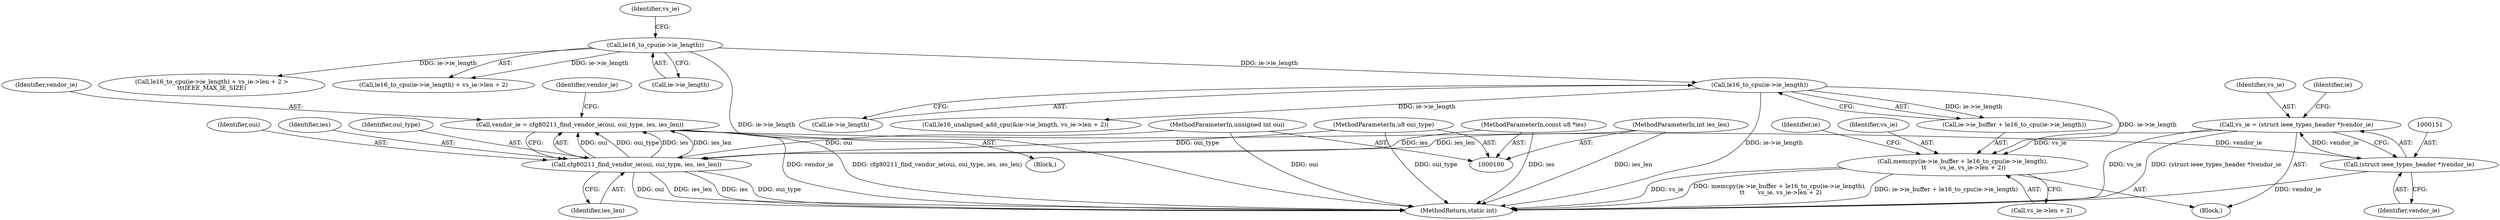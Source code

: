 digraph "0_linux_7caac62ed598a196d6ddf8d9c121e12e082cac3@API" {
"1000169" [label="(Call,memcpy(ie->ie_buffer + le16_to_cpu(ie->ie_length),\n \t\t       vs_ie, vs_ie->len + 2))"];
"1000174" [label="(Call,le16_to_cpu(ie->ie_length))"];
"1000156" [label="(Call,le16_to_cpu(ie->ie_length))"];
"1000148" [label="(Call,vs_ie = (struct ieee_types_header *)vendor_ie)"];
"1000150" [label="(Call,(struct ieee_types_header *)vendor_ie)"];
"1000115" [label="(Call,vendor_ie = cfg80211_find_vendor_ie(oui, oui_type, ies, ies_len))"];
"1000117" [label="(Call,cfg80211_find_vendor_ie(oui, oui_type, ies, ies_len))"];
"1000105" [label="(MethodParameterIn,unsigned int oui)"];
"1000106" [label="(MethodParameterIn,u8 oui_type)"];
"1000101" [label="(MethodParameterIn,const u8 *ies)"];
"1000102" [label="(MethodParameterIn,int ies_len)"];
"1000175" [label="(Call,ie->ie_length)"];
"1000174" [label="(Call,le16_to_cpu(ie->ie_length))"];
"1000107" [label="(Block,)"];
"1000118" [label="(Identifier,oui)"];
"1000184" [label="(Call,le16_unaligned_add_cpu(&ie->ie_length, vs_ie->len + 2))"];
"1000121" [label="(Identifier,ies_len)"];
"1000124" [label="(Block,)"];
"1000187" [label="(Identifier,ie)"];
"1000101" [label="(MethodParameterIn,const u8 *ies)"];
"1000170" [label="(Call,ie->ie_buffer + le16_to_cpu(ie->ie_length))"];
"1000154" [label="(Call,le16_to_cpu(ie->ie_length) + vs_ie->len + 2 >\n\t\t\tIEEE_MAX_IE_SIZE)"];
"1000120" [label="(Identifier,ies)"];
"1000155" [label="(Call,le16_to_cpu(ie->ie_length) + vs_ie->len + 2)"];
"1000162" [label="(Identifier,vs_ie)"];
"1000102" [label="(MethodParameterIn,int ies_len)"];
"1000152" [label="(Identifier,vendor_ie)"];
"1000119" [label="(Identifier,oui_type)"];
"1000106" [label="(MethodParameterIn,u8 oui_type)"];
"1000178" [label="(Identifier,vs_ie)"];
"1000212" [label="(MethodReturn,static int)"];
"1000158" [label="(Identifier,ie)"];
"1000169" [label="(Call,memcpy(ie->ie_buffer + le16_to_cpu(ie->ie_length),\n \t\t       vs_ie, vs_ie->len + 2))"];
"1000105" [label="(MethodParameterIn,unsigned int oui)"];
"1000148" [label="(Call,vs_ie = (struct ieee_types_header *)vendor_ie)"];
"1000117" [label="(Call,cfg80211_find_vendor_ie(oui, oui_type, ies, ies_len))"];
"1000150" [label="(Call,(struct ieee_types_header *)vendor_ie)"];
"1000157" [label="(Call,ie->ie_length)"];
"1000123" [label="(Identifier,vendor_ie)"];
"1000149" [label="(Identifier,vs_ie)"];
"1000179" [label="(Call,vs_ie->len + 2)"];
"1000156" [label="(Call,le16_to_cpu(ie->ie_length))"];
"1000115" [label="(Call,vendor_ie = cfg80211_find_vendor_ie(oui, oui_type, ies, ies_len))"];
"1000116" [label="(Identifier,vendor_ie)"];
"1000169" -> "1000124"  [label="AST: "];
"1000169" -> "1000179"  [label="CFG: "];
"1000170" -> "1000169"  [label="AST: "];
"1000178" -> "1000169"  [label="AST: "];
"1000179" -> "1000169"  [label="AST: "];
"1000187" -> "1000169"  [label="CFG: "];
"1000169" -> "1000212"  [label="DDG: vs_ie"];
"1000169" -> "1000212"  [label="DDG: memcpy(ie->ie_buffer + le16_to_cpu(ie->ie_length),\n \t\t       vs_ie, vs_ie->len + 2)"];
"1000169" -> "1000212"  [label="DDG: ie->ie_buffer + le16_to_cpu(ie->ie_length)"];
"1000174" -> "1000169"  [label="DDG: ie->ie_length"];
"1000148" -> "1000169"  [label="DDG: vs_ie"];
"1000174" -> "1000170"  [label="AST: "];
"1000174" -> "1000175"  [label="CFG: "];
"1000175" -> "1000174"  [label="AST: "];
"1000170" -> "1000174"  [label="CFG: "];
"1000174" -> "1000212"  [label="DDG: ie->ie_length"];
"1000174" -> "1000170"  [label="DDG: ie->ie_length"];
"1000156" -> "1000174"  [label="DDG: ie->ie_length"];
"1000174" -> "1000184"  [label="DDG: ie->ie_length"];
"1000156" -> "1000155"  [label="AST: "];
"1000156" -> "1000157"  [label="CFG: "];
"1000157" -> "1000156"  [label="AST: "];
"1000162" -> "1000156"  [label="CFG: "];
"1000156" -> "1000212"  [label="DDG: ie->ie_length"];
"1000156" -> "1000154"  [label="DDG: ie->ie_length"];
"1000156" -> "1000155"  [label="DDG: ie->ie_length"];
"1000148" -> "1000124"  [label="AST: "];
"1000148" -> "1000150"  [label="CFG: "];
"1000149" -> "1000148"  [label="AST: "];
"1000150" -> "1000148"  [label="AST: "];
"1000158" -> "1000148"  [label="CFG: "];
"1000148" -> "1000212"  [label="DDG: vs_ie"];
"1000148" -> "1000212"  [label="DDG: (struct ieee_types_header *)vendor_ie"];
"1000150" -> "1000148"  [label="DDG: vendor_ie"];
"1000150" -> "1000152"  [label="CFG: "];
"1000151" -> "1000150"  [label="AST: "];
"1000152" -> "1000150"  [label="AST: "];
"1000150" -> "1000212"  [label="DDG: vendor_ie"];
"1000115" -> "1000150"  [label="DDG: vendor_ie"];
"1000115" -> "1000107"  [label="AST: "];
"1000115" -> "1000117"  [label="CFG: "];
"1000116" -> "1000115"  [label="AST: "];
"1000117" -> "1000115"  [label="AST: "];
"1000123" -> "1000115"  [label="CFG: "];
"1000115" -> "1000212"  [label="DDG: cfg80211_find_vendor_ie(oui, oui_type, ies, ies_len)"];
"1000115" -> "1000212"  [label="DDG: vendor_ie"];
"1000117" -> "1000115"  [label="DDG: oui"];
"1000117" -> "1000115"  [label="DDG: oui_type"];
"1000117" -> "1000115"  [label="DDG: ies"];
"1000117" -> "1000115"  [label="DDG: ies_len"];
"1000117" -> "1000121"  [label="CFG: "];
"1000118" -> "1000117"  [label="AST: "];
"1000119" -> "1000117"  [label="AST: "];
"1000120" -> "1000117"  [label="AST: "];
"1000121" -> "1000117"  [label="AST: "];
"1000117" -> "1000212"  [label="DDG: oui"];
"1000117" -> "1000212"  [label="DDG: ies_len"];
"1000117" -> "1000212"  [label="DDG: ies"];
"1000117" -> "1000212"  [label="DDG: oui_type"];
"1000105" -> "1000117"  [label="DDG: oui"];
"1000106" -> "1000117"  [label="DDG: oui_type"];
"1000101" -> "1000117"  [label="DDG: ies"];
"1000102" -> "1000117"  [label="DDG: ies_len"];
"1000105" -> "1000100"  [label="AST: "];
"1000105" -> "1000212"  [label="DDG: oui"];
"1000106" -> "1000100"  [label="AST: "];
"1000106" -> "1000212"  [label="DDG: oui_type"];
"1000101" -> "1000100"  [label="AST: "];
"1000101" -> "1000212"  [label="DDG: ies"];
"1000102" -> "1000100"  [label="AST: "];
"1000102" -> "1000212"  [label="DDG: ies_len"];
}
